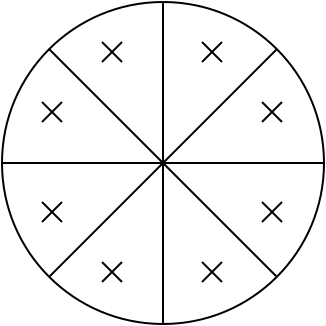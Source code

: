 <?xml version="1.0" encoding="UTF-8"?>
<dia:diagram xmlns:dia="http://www.lysator.liu.se/~alla/dia/">
  <dia:layer name="Background" visible="true" active="true">
    <dia:object type="Standard - Ellipse" version="0" id="O0">
      <dia:attribute name="obj_pos">
        <dia:point val="14.642,8.258"/>
      </dia:attribute>
      <dia:attribute name="obj_bb">
        <dia:rectangle val="14.592,8.208;30.792,24.408"/>
      </dia:attribute>
      <dia:attribute name="elem_corner">
        <dia:point val="14.642,8.258"/>
      </dia:attribute>
      <dia:attribute name="elem_width">
        <dia:real val="16.1"/>
      </dia:attribute>
      <dia:attribute name="elem_height">
        <dia:real val="16.1"/>
      </dia:attribute>
      <dia:attribute name="border_width">
        <dia:real val="0.1"/>
      </dia:attribute>
      <dia:attribute name="aspect">
        <dia:enum val="2"/>
      </dia:attribute>
    </dia:object>
    <dia:object type="Standard - Line" version="0" id="O1">
      <dia:attribute name="obj_pos">
        <dia:point val="22.692,8.258"/>
      </dia:attribute>
      <dia:attribute name="obj_bb">
        <dia:rectangle val="22.642,8.208;22.742,24.408"/>
      </dia:attribute>
      <dia:attribute name="conn_endpoints">
        <dia:point val="22.692,8.258"/>
        <dia:point val="22.692,24.358"/>
      </dia:attribute>
      <dia:attribute name="numcp">
        <dia:int val="1"/>
      </dia:attribute>
      <dia:connections>
        <dia:connection handle="0" to="O0" connection="1"/>
        <dia:connection handle="1" to="O0" connection="6"/>
      </dia:connections>
    </dia:object>
    <dia:object type="Standard - Line" version="0" id="O2">
      <dia:attribute name="obj_pos">
        <dia:point val="30.742,16.308"/>
      </dia:attribute>
      <dia:attribute name="obj_bb">
        <dia:rectangle val="14.592,16.258;30.792,16.358"/>
      </dia:attribute>
      <dia:attribute name="conn_endpoints">
        <dia:point val="30.742,16.308"/>
        <dia:point val="14.642,16.308"/>
      </dia:attribute>
      <dia:attribute name="numcp">
        <dia:int val="1"/>
      </dia:attribute>
      <dia:connections>
        <dia:connection handle="0" to="O0" connection="4"/>
        <dia:connection handle="1" to="O0" connection="3"/>
      </dia:connections>
    </dia:object>
    <dia:group>
      <dia:object type="Standard - Line" version="0" id="O3">
        <dia:attribute name="obj_pos">
          <dia:point val="27.642,18.258"/>
        </dia:attribute>
        <dia:attribute name="obj_bb">
          <dia:rectangle val="27.572,18.187;28.713,19.328"/>
        </dia:attribute>
        <dia:attribute name="conn_endpoints">
          <dia:point val="27.642,18.258"/>
          <dia:point val="28.642,19.258"/>
        </dia:attribute>
        <dia:attribute name="numcp">
          <dia:int val="1"/>
        </dia:attribute>
      </dia:object>
      <dia:object type="Standard - Line" version="0" id="O4">
        <dia:attribute name="obj_pos">
          <dia:point val="28.642,18.258"/>
        </dia:attribute>
        <dia:attribute name="obj_bb">
          <dia:rectangle val="27.572,18.187;28.713,19.328"/>
        </dia:attribute>
        <dia:attribute name="conn_endpoints">
          <dia:point val="28.642,18.258"/>
          <dia:point val="27.642,19.258"/>
        </dia:attribute>
        <dia:attribute name="numcp">
          <dia:int val="1"/>
        </dia:attribute>
      </dia:object>
    </dia:group>
    <dia:group>
      <dia:object type="Standard - Line" version="0" id="O5">
        <dia:attribute name="obj_pos">
          <dia:point val="16.642,13.258"/>
        </dia:attribute>
        <dia:attribute name="obj_bb">
          <dia:rectangle val="16.572,13.187;17.713,14.329"/>
        </dia:attribute>
        <dia:attribute name="conn_endpoints">
          <dia:point val="16.642,13.258"/>
          <dia:point val="17.642,14.258"/>
        </dia:attribute>
        <dia:attribute name="numcp">
          <dia:int val="1"/>
        </dia:attribute>
      </dia:object>
      <dia:object type="Standard - Line" version="0" id="O6">
        <dia:attribute name="obj_pos">
          <dia:point val="17.642,13.258"/>
        </dia:attribute>
        <dia:attribute name="obj_bb">
          <dia:rectangle val="16.572,13.187;17.713,14.329"/>
        </dia:attribute>
        <dia:attribute name="conn_endpoints">
          <dia:point val="17.642,13.258"/>
          <dia:point val="16.642,14.258"/>
        </dia:attribute>
        <dia:attribute name="numcp">
          <dia:int val="1"/>
        </dia:attribute>
      </dia:object>
    </dia:group>
    <dia:group>
      <dia:object type="Standard - Line" version="0" id="O7">
        <dia:attribute name="obj_pos">
          <dia:point val="16.642,18.258"/>
        </dia:attribute>
        <dia:attribute name="obj_bb">
          <dia:rectangle val="16.572,18.187;17.713,19.328"/>
        </dia:attribute>
        <dia:attribute name="conn_endpoints">
          <dia:point val="16.642,18.258"/>
          <dia:point val="17.642,19.258"/>
        </dia:attribute>
        <dia:attribute name="numcp">
          <dia:int val="1"/>
        </dia:attribute>
      </dia:object>
      <dia:object type="Standard - Line" version="0" id="O8">
        <dia:attribute name="obj_pos">
          <dia:point val="17.642,18.258"/>
        </dia:attribute>
        <dia:attribute name="obj_bb">
          <dia:rectangle val="16.572,18.187;17.713,19.328"/>
        </dia:attribute>
        <dia:attribute name="conn_endpoints">
          <dia:point val="17.642,18.258"/>
          <dia:point val="16.642,19.258"/>
        </dia:attribute>
        <dia:attribute name="numcp">
          <dia:int val="1"/>
        </dia:attribute>
      </dia:object>
    </dia:group>
    <dia:group>
      <dia:object type="Standard - Line" version="0" id="O9">
        <dia:attribute name="obj_pos">
          <dia:point val="24.642,21.258"/>
        </dia:attribute>
        <dia:attribute name="obj_bb">
          <dia:rectangle val="24.572,21.187;25.713,22.328"/>
        </dia:attribute>
        <dia:attribute name="conn_endpoints">
          <dia:point val="24.642,21.258"/>
          <dia:point val="25.642,22.258"/>
        </dia:attribute>
        <dia:attribute name="numcp">
          <dia:int val="1"/>
        </dia:attribute>
      </dia:object>
      <dia:object type="Standard - Line" version="0" id="O10">
        <dia:attribute name="obj_pos">
          <dia:point val="25.642,21.258"/>
        </dia:attribute>
        <dia:attribute name="obj_bb">
          <dia:rectangle val="24.572,21.187;25.713,22.328"/>
        </dia:attribute>
        <dia:attribute name="conn_endpoints">
          <dia:point val="25.642,21.258"/>
          <dia:point val="24.642,22.258"/>
        </dia:attribute>
        <dia:attribute name="numcp">
          <dia:int val="1"/>
        </dia:attribute>
      </dia:object>
    </dia:group>
    <dia:group>
      <dia:object type="Standard - Line" version="0" id="O11">
        <dia:attribute name="obj_pos">
          <dia:point val="19.642,10.258"/>
        </dia:attribute>
        <dia:attribute name="obj_bb">
          <dia:rectangle val="19.572,10.187;20.713,11.329"/>
        </dia:attribute>
        <dia:attribute name="conn_endpoints">
          <dia:point val="19.642,10.258"/>
          <dia:point val="20.642,11.258"/>
        </dia:attribute>
        <dia:attribute name="numcp">
          <dia:int val="1"/>
        </dia:attribute>
      </dia:object>
      <dia:object type="Standard - Line" version="0" id="O12">
        <dia:attribute name="obj_pos">
          <dia:point val="20.642,10.258"/>
        </dia:attribute>
        <dia:attribute name="obj_bb">
          <dia:rectangle val="19.572,10.187;20.713,11.329"/>
        </dia:attribute>
        <dia:attribute name="conn_endpoints">
          <dia:point val="20.642,10.258"/>
          <dia:point val="19.642,11.258"/>
        </dia:attribute>
        <dia:attribute name="numcp">
          <dia:int val="1"/>
        </dia:attribute>
      </dia:object>
    </dia:group>
    <dia:group>
      <dia:object type="Standard - Line" version="0" id="O13">
        <dia:attribute name="obj_pos">
          <dia:point val="19.642,21.258"/>
        </dia:attribute>
        <dia:attribute name="obj_bb">
          <dia:rectangle val="19.572,21.187;20.713,22.328"/>
        </dia:attribute>
        <dia:attribute name="conn_endpoints">
          <dia:point val="19.642,21.258"/>
          <dia:point val="20.642,22.258"/>
        </dia:attribute>
        <dia:attribute name="numcp">
          <dia:int val="1"/>
        </dia:attribute>
      </dia:object>
      <dia:object type="Standard - Line" version="0" id="O14">
        <dia:attribute name="obj_pos">
          <dia:point val="20.642,21.258"/>
        </dia:attribute>
        <dia:attribute name="obj_bb">
          <dia:rectangle val="19.572,21.187;20.713,22.328"/>
        </dia:attribute>
        <dia:attribute name="conn_endpoints">
          <dia:point val="20.642,21.258"/>
          <dia:point val="19.642,22.258"/>
        </dia:attribute>
        <dia:attribute name="numcp">
          <dia:int val="1"/>
        </dia:attribute>
      </dia:object>
    </dia:group>
    <dia:group>
      <dia:object type="Standard - Line" version="0" id="O15">
        <dia:attribute name="obj_pos">
          <dia:point val="24.642,10.258"/>
        </dia:attribute>
        <dia:attribute name="obj_bb">
          <dia:rectangle val="24.572,10.187;25.713,11.329"/>
        </dia:attribute>
        <dia:attribute name="conn_endpoints">
          <dia:point val="24.642,10.258"/>
          <dia:point val="25.642,11.258"/>
        </dia:attribute>
        <dia:attribute name="numcp">
          <dia:int val="1"/>
        </dia:attribute>
      </dia:object>
      <dia:object type="Standard - Line" version="0" id="O16">
        <dia:attribute name="obj_pos">
          <dia:point val="25.642,10.258"/>
        </dia:attribute>
        <dia:attribute name="obj_bb">
          <dia:rectangle val="24.572,10.187;25.713,11.329"/>
        </dia:attribute>
        <dia:attribute name="conn_endpoints">
          <dia:point val="25.642,10.258"/>
          <dia:point val="24.642,11.258"/>
        </dia:attribute>
        <dia:attribute name="numcp">
          <dia:int val="1"/>
        </dia:attribute>
      </dia:object>
    </dia:group>
    <dia:group>
      <dia:object type="Standard - Line" version="0" id="O17">
        <dia:attribute name="obj_pos">
          <dia:point val="27.642,13.258"/>
        </dia:attribute>
        <dia:attribute name="obj_bb">
          <dia:rectangle val="27.572,13.187;28.713,14.329"/>
        </dia:attribute>
        <dia:attribute name="conn_endpoints">
          <dia:point val="27.642,13.258"/>
          <dia:point val="28.642,14.258"/>
        </dia:attribute>
        <dia:attribute name="numcp">
          <dia:int val="1"/>
        </dia:attribute>
      </dia:object>
      <dia:object type="Standard - Line" version="0" id="O18">
        <dia:attribute name="obj_pos">
          <dia:point val="28.642,13.258"/>
        </dia:attribute>
        <dia:attribute name="obj_bb">
          <dia:rectangle val="27.572,13.187;28.713,14.329"/>
        </dia:attribute>
        <dia:attribute name="conn_endpoints">
          <dia:point val="28.642,13.258"/>
          <dia:point val="27.642,14.258"/>
        </dia:attribute>
        <dia:attribute name="numcp">
          <dia:int val="1"/>
        </dia:attribute>
      </dia:object>
    </dia:group>
    <dia:object type="Standard - Line" version="0" id="O19">
      <dia:attribute name="obj_pos">
        <dia:point val="28.384,22"/>
      </dia:attribute>
      <dia:attribute name="obj_bb">
        <dia:rectangle val="16.929,10.545;28.455,22.071"/>
      </dia:attribute>
      <dia:attribute name="conn_endpoints">
        <dia:point val="28.384,22"/>
        <dia:point val="17,10.616"/>
      </dia:attribute>
      <dia:attribute name="numcp">
        <dia:int val="1"/>
      </dia:attribute>
      <dia:connections>
        <dia:connection handle="0" to="O0" connection="7"/>
        <dia:connection handle="1" to="O0" connection="0"/>
      </dia:connections>
    </dia:object>
    <dia:object type="Standard - Line" version="0" id="O20">
      <dia:attribute name="obj_pos">
        <dia:point val="17,22"/>
      </dia:attribute>
      <dia:attribute name="obj_bb">
        <dia:rectangle val="16.929,10.545;28.455,22.071"/>
      </dia:attribute>
      <dia:attribute name="conn_endpoints">
        <dia:point val="17,22"/>
        <dia:point val="28.384,10.616"/>
      </dia:attribute>
      <dia:attribute name="numcp">
        <dia:int val="1"/>
      </dia:attribute>
      <dia:connections>
        <dia:connection handle="0" to="O0" connection="5"/>
        <dia:connection handle="1" to="O0" connection="2"/>
      </dia:connections>
    </dia:object>
  </dia:layer>
</dia:diagram>
